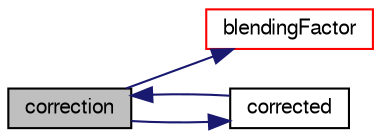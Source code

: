 digraph "correction"
{
  bgcolor="transparent";
  edge [fontname="FreeSans",fontsize="10",labelfontname="FreeSans",labelfontsize="10"];
  node [fontname="FreeSans",fontsize="10",shape=record];
  rankdir="LR";
  Node385 [label="correction",height=0.2,width=0.4,color="black", fillcolor="grey75", style="filled", fontcolor="black"];
  Node385 -> Node386 [color="midnightblue",fontsize="10",style="solid",fontname="FreeSans"];
  Node386 [label="blendingFactor",height=0.2,width=0.4,color="red",URL="$a23154.html#a04e8a7d5e7e25e7b04e427a68885ab2b",tooltip="Return the face-based blending factor. "];
  Node385 -> Node448 [color="midnightblue",fontsize="10",style="solid",fontname="FreeSans"];
  Node448 [label="corrected",height=0.2,width=0.4,color="black",URL="$a23154.html#a09ea734bf81e6dc77b1347909d536fc1",tooltip="Return true if this scheme uses an explicit correction. "];
  Node448 -> Node385 [color="midnightblue",fontsize="10",style="solid",fontname="FreeSans"];
}
